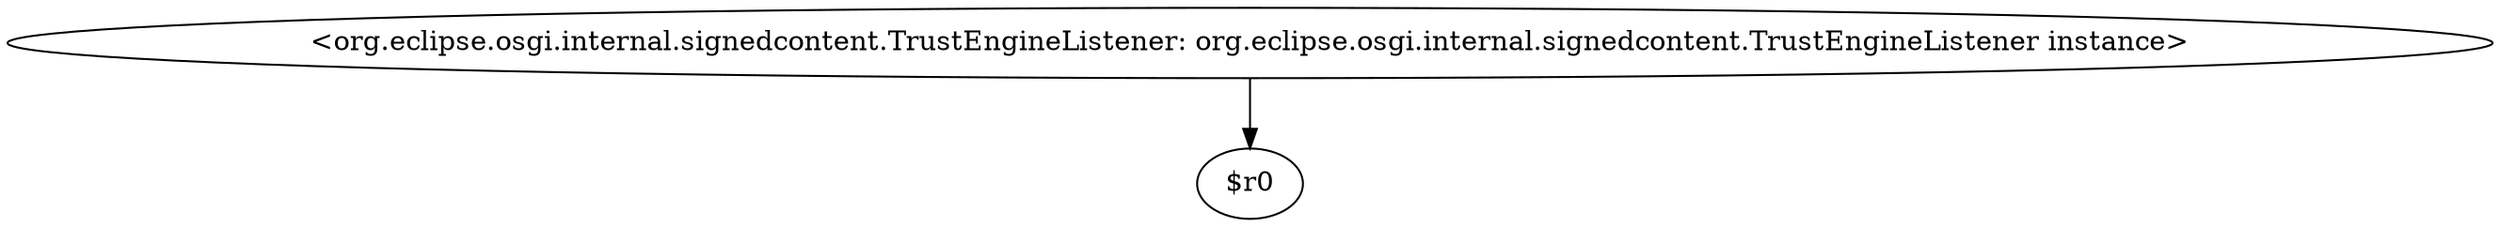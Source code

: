 digraph g {
0[label="<org.eclipse.osgi.internal.signedcontent.TrustEngineListener: org.eclipse.osgi.internal.signedcontent.TrustEngineListener instance>"]
1[label="$r0"]
0->1[label=""]
}